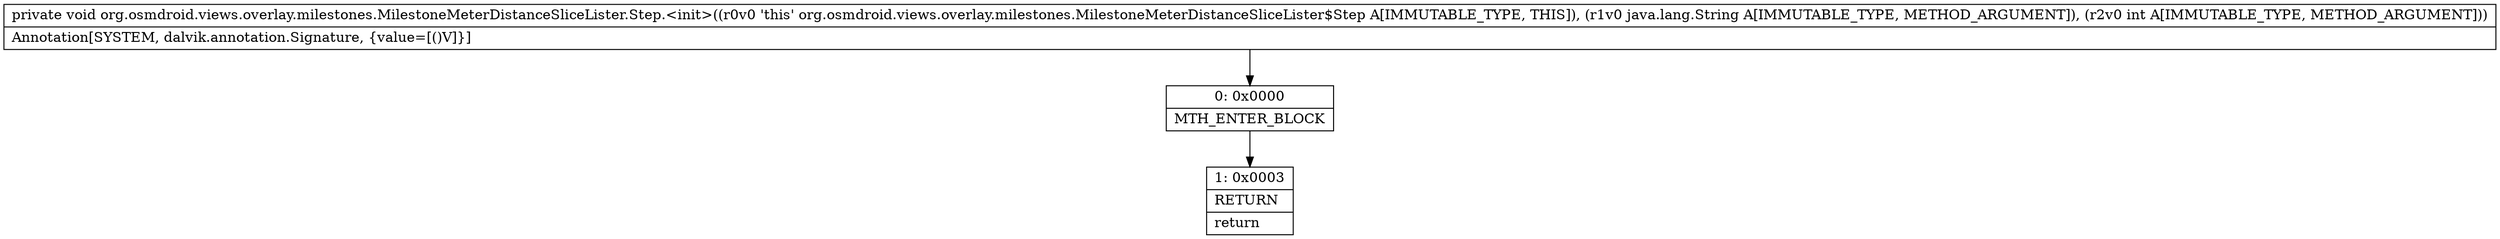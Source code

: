 digraph "CFG fororg.osmdroid.views.overlay.milestones.MilestoneMeterDistanceSliceLister.Step.\<init\>(Ljava\/lang\/String;I)V" {
Node_0 [shape=record,label="{0\:\ 0x0000|MTH_ENTER_BLOCK\l}"];
Node_1 [shape=record,label="{1\:\ 0x0003|RETURN\l|return\l}"];
MethodNode[shape=record,label="{private void org.osmdroid.views.overlay.milestones.MilestoneMeterDistanceSliceLister.Step.\<init\>((r0v0 'this' org.osmdroid.views.overlay.milestones.MilestoneMeterDistanceSliceLister$Step A[IMMUTABLE_TYPE, THIS]), (r1v0 java.lang.String A[IMMUTABLE_TYPE, METHOD_ARGUMENT]), (r2v0 int A[IMMUTABLE_TYPE, METHOD_ARGUMENT]))  | Annotation[SYSTEM, dalvik.annotation.Signature, \{value=[()V]\}]\l}"];
MethodNode -> Node_0;
Node_0 -> Node_1;
}


